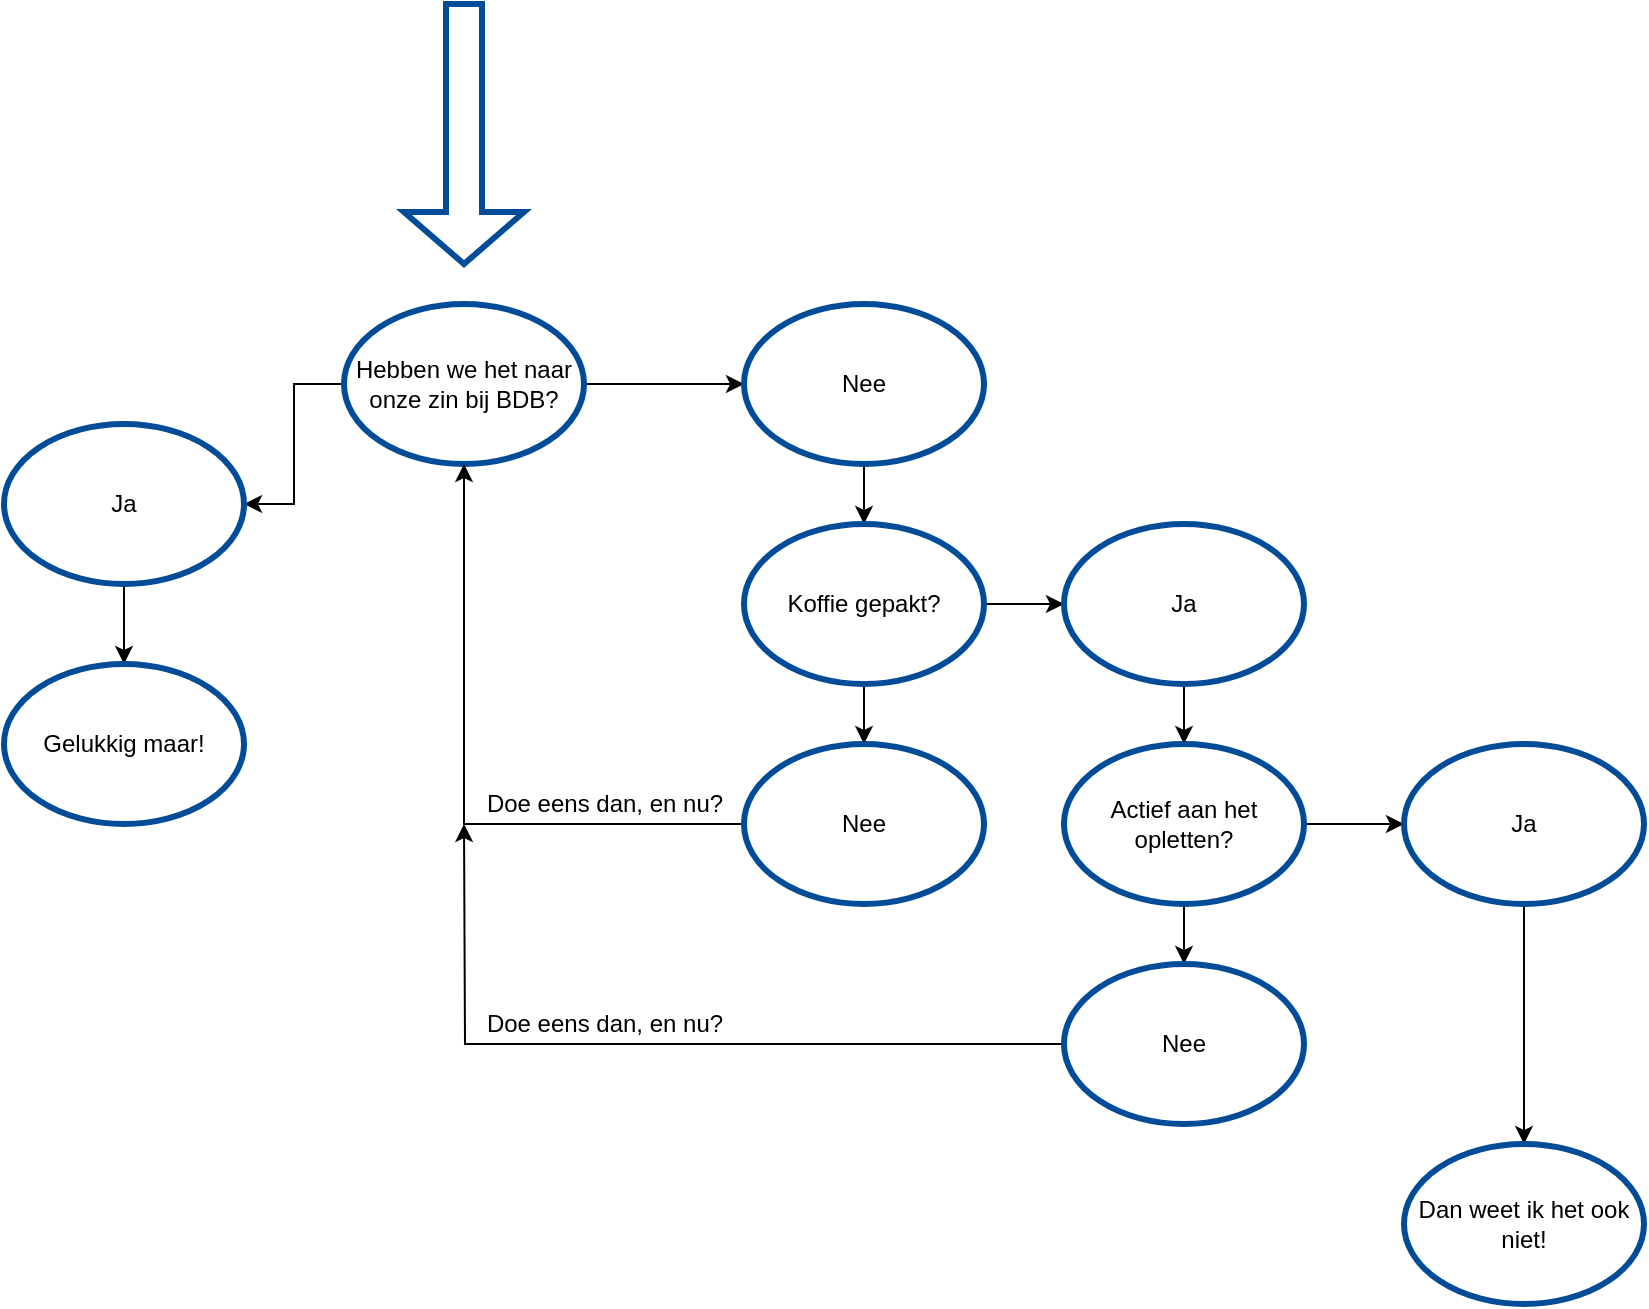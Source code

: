 <mxfile version="16.5.3" type="github">
  <diagram id="C5RBs43oDa-KdzZeNtuy" name="Page-1">
    <mxGraphModel dx="1422" dy="709" grid="1" gridSize="10" guides="1" tooltips="1" connect="1" arrows="1" fold="1" page="1" pageScale="1" pageWidth="827" pageHeight="1169" math="0" shadow="0">
      <root>
        <mxCell id="WIyWlLk6GJQsqaUBKTNV-0" />
        <mxCell id="WIyWlLk6GJQsqaUBKTNV-1" parent="WIyWlLk6GJQsqaUBKTNV-0" />
        <mxCell id="04zRdkQAfPeNh1SCvDUf-16" value="" style="edgeStyle=orthogonalEdgeStyle;rounded=0;orthogonalLoop=1;jettySize=auto;html=1;" edge="1" parent="WIyWlLk6GJQsqaUBKTNV-1" source="04zRdkQAfPeNh1SCvDUf-7" target="04zRdkQAfPeNh1SCvDUf-15">
          <mxGeometry relative="1" as="geometry" />
        </mxCell>
        <mxCell id="04zRdkQAfPeNh1SCvDUf-18" value="" style="edgeStyle=orthogonalEdgeStyle;rounded=0;orthogonalLoop=1;jettySize=auto;html=1;" edge="1" parent="WIyWlLk6GJQsqaUBKTNV-1" source="04zRdkQAfPeNh1SCvDUf-7" target="04zRdkQAfPeNh1SCvDUf-17">
          <mxGeometry relative="1" as="geometry" />
        </mxCell>
        <mxCell id="04zRdkQAfPeNh1SCvDUf-7" value="&lt;div&gt;Hebben we het naar onze zin bij BDB?&lt;/div&gt;" style="ellipse;whiteSpace=wrap;html=1;strokeColor=#004C99;strokeWidth=3;gradientColor=none;" vertex="1" parent="WIyWlLk6GJQsqaUBKTNV-1">
          <mxGeometry x="172" y="175" width="120" height="80" as="geometry" />
        </mxCell>
        <mxCell id="04zRdkQAfPeNh1SCvDUf-53" value="" style="edgeStyle=orthogonalEdgeStyle;rounded=0;orthogonalLoop=1;jettySize=auto;html=1;" edge="1" parent="WIyWlLk6GJQsqaUBKTNV-1" source="04zRdkQAfPeNh1SCvDUf-15" target="04zRdkQAfPeNh1SCvDUf-52">
          <mxGeometry relative="1" as="geometry" />
        </mxCell>
        <mxCell id="04zRdkQAfPeNh1SCvDUf-15" value="Ja" style="ellipse;whiteSpace=wrap;html=1;strokeColor=#004C99;strokeWidth=3;gradientColor=none;" vertex="1" parent="WIyWlLk6GJQsqaUBKTNV-1">
          <mxGeometry x="2" y="235" width="120" height="80" as="geometry" />
        </mxCell>
        <mxCell id="04zRdkQAfPeNh1SCvDUf-21" value="" style="edgeStyle=orthogonalEdgeStyle;rounded=0;orthogonalLoop=1;jettySize=auto;html=1;" edge="1" parent="WIyWlLk6GJQsqaUBKTNV-1" source="04zRdkQAfPeNh1SCvDUf-17" target="04zRdkQAfPeNh1SCvDUf-20">
          <mxGeometry relative="1" as="geometry" />
        </mxCell>
        <mxCell id="04zRdkQAfPeNh1SCvDUf-17" value="Nee" style="ellipse;whiteSpace=wrap;html=1;strokeColor=#004C99;strokeWidth=3;gradientColor=none;" vertex="1" parent="WIyWlLk6GJQsqaUBKTNV-1">
          <mxGeometry x="372" y="175" width="120" height="80" as="geometry" />
        </mxCell>
        <mxCell id="04zRdkQAfPeNh1SCvDUf-23" value="" style="edgeStyle=orthogonalEdgeStyle;rounded=0;orthogonalLoop=1;jettySize=auto;html=1;entryX=0.5;entryY=0;entryDx=0;entryDy=0;" edge="1" parent="WIyWlLk6GJQsqaUBKTNV-1" source="04zRdkQAfPeNh1SCvDUf-20" target="04zRdkQAfPeNh1SCvDUf-24">
          <mxGeometry relative="1" as="geometry">
            <mxPoint x="432" y="405" as="targetPoint" />
          </mxGeometry>
        </mxCell>
        <mxCell id="04zRdkQAfPeNh1SCvDUf-55" value="" style="edgeStyle=orthogonalEdgeStyle;rounded=0;orthogonalLoop=1;jettySize=auto;html=1;" edge="1" parent="WIyWlLk6GJQsqaUBKTNV-1" source="04zRdkQAfPeNh1SCvDUf-20" target="04zRdkQAfPeNh1SCvDUf-54">
          <mxGeometry relative="1" as="geometry" />
        </mxCell>
        <mxCell id="04zRdkQAfPeNh1SCvDUf-20" value="Koffie gepakt?" style="ellipse;whiteSpace=wrap;html=1;strokeColor=#004C99;strokeWidth=3;gradientColor=none;" vertex="1" parent="WIyWlLk6GJQsqaUBKTNV-1">
          <mxGeometry x="372" y="285" width="120" height="80" as="geometry" />
        </mxCell>
        <mxCell id="04zRdkQAfPeNh1SCvDUf-26" value="" style="edgeStyle=orthogonalEdgeStyle;rounded=0;orthogonalLoop=1;jettySize=auto;html=1;entryX=0.5;entryY=1;entryDx=0;entryDy=0;" edge="1" parent="WIyWlLk6GJQsqaUBKTNV-1" source="04zRdkQAfPeNh1SCvDUf-24" target="04zRdkQAfPeNh1SCvDUf-7">
          <mxGeometry relative="1" as="geometry">
            <mxPoint x="282" y="435" as="targetPoint" />
          </mxGeometry>
        </mxCell>
        <mxCell id="04zRdkQAfPeNh1SCvDUf-24" value="Nee" style="ellipse;whiteSpace=wrap;html=1;strokeColor=#004C99;strokeWidth=3;gradientColor=none;" vertex="1" parent="WIyWlLk6GJQsqaUBKTNV-1">
          <mxGeometry x="372" y="395" width="120" height="80" as="geometry" />
        </mxCell>
        <mxCell id="04zRdkQAfPeNh1SCvDUf-51" value="&lt;div&gt;Doe eens dan, en nu?&lt;/div&gt;" style="text;html=1;resizable=0;autosize=1;align=center;verticalAlign=middle;points=[];fillColor=none;strokeColor=none;rounded=0;" vertex="1" parent="WIyWlLk6GJQsqaUBKTNV-1">
          <mxGeometry x="232" y="415" width="140" height="20" as="geometry" />
        </mxCell>
        <mxCell id="04zRdkQAfPeNh1SCvDUf-52" value="&lt;div&gt;Gelukkig maar!&lt;/div&gt;" style="ellipse;whiteSpace=wrap;html=1;strokeColor=#004C99;strokeWidth=3;gradientColor=none;" vertex="1" parent="WIyWlLk6GJQsqaUBKTNV-1">
          <mxGeometry x="2" y="355" width="120" height="80" as="geometry" />
        </mxCell>
        <mxCell id="04zRdkQAfPeNh1SCvDUf-57" value="" style="edgeStyle=orthogonalEdgeStyle;rounded=0;orthogonalLoop=1;jettySize=auto;html=1;" edge="1" parent="WIyWlLk6GJQsqaUBKTNV-1" source="04zRdkQAfPeNh1SCvDUf-54" target="04zRdkQAfPeNh1SCvDUf-56">
          <mxGeometry relative="1" as="geometry" />
        </mxCell>
        <mxCell id="04zRdkQAfPeNh1SCvDUf-54" value="Ja" style="ellipse;whiteSpace=wrap;html=1;strokeColor=#004C99;strokeWidth=3;gradientColor=none;" vertex="1" parent="WIyWlLk6GJQsqaUBKTNV-1">
          <mxGeometry x="532" y="285" width="120" height="80" as="geometry" />
        </mxCell>
        <mxCell id="04zRdkQAfPeNh1SCvDUf-59" value="" style="edgeStyle=orthogonalEdgeStyle;rounded=0;orthogonalLoop=1;jettySize=auto;html=1;" edge="1" parent="WIyWlLk6GJQsqaUBKTNV-1" source="04zRdkQAfPeNh1SCvDUf-56" target="04zRdkQAfPeNh1SCvDUf-58">
          <mxGeometry relative="1" as="geometry" />
        </mxCell>
        <mxCell id="04zRdkQAfPeNh1SCvDUf-64" value="" style="edgeStyle=orthogonalEdgeStyle;rounded=0;orthogonalLoop=1;jettySize=auto;html=1;" edge="1" parent="WIyWlLk6GJQsqaUBKTNV-1" source="04zRdkQAfPeNh1SCvDUf-56" target="04zRdkQAfPeNh1SCvDUf-63">
          <mxGeometry relative="1" as="geometry" />
        </mxCell>
        <mxCell id="04zRdkQAfPeNh1SCvDUf-56" value="&lt;div&gt;Actief aan het opletten?&lt;/div&gt;" style="ellipse;whiteSpace=wrap;html=1;strokeColor=#004C99;strokeWidth=3;gradientColor=none;" vertex="1" parent="WIyWlLk6GJQsqaUBKTNV-1">
          <mxGeometry x="532" y="395" width="120" height="80" as="geometry" />
        </mxCell>
        <mxCell id="04zRdkQAfPeNh1SCvDUf-75" value="" style="edgeStyle=orthogonalEdgeStyle;rounded=0;orthogonalLoop=1;jettySize=auto;html=1;" edge="1" parent="WIyWlLk6GJQsqaUBKTNV-1" source="04zRdkQAfPeNh1SCvDUf-58" target="04zRdkQAfPeNh1SCvDUf-74">
          <mxGeometry relative="1" as="geometry" />
        </mxCell>
        <mxCell id="04zRdkQAfPeNh1SCvDUf-58" value="Ja" style="ellipse;whiteSpace=wrap;html=1;strokeColor=#004C99;strokeWidth=3;gradientColor=none;" vertex="1" parent="WIyWlLk6GJQsqaUBKTNV-1">
          <mxGeometry x="702" y="395" width="120" height="80" as="geometry" />
        </mxCell>
        <mxCell id="04zRdkQAfPeNh1SCvDUf-62" value="" style="shape=singleArrow;direction=south;whiteSpace=wrap;html=1;strokeColor=#004C99;strokeWidth=3;gradientColor=none;" vertex="1" parent="WIyWlLk6GJQsqaUBKTNV-1">
          <mxGeometry x="202" y="25" width="60" height="130" as="geometry" />
        </mxCell>
        <mxCell id="04zRdkQAfPeNh1SCvDUf-66" value="" style="edgeStyle=orthogonalEdgeStyle;rounded=0;orthogonalLoop=1;jettySize=auto;html=1;" edge="1" parent="WIyWlLk6GJQsqaUBKTNV-1" source="04zRdkQAfPeNh1SCvDUf-63">
          <mxGeometry relative="1" as="geometry">
            <mxPoint x="232" y="435" as="targetPoint" />
          </mxGeometry>
        </mxCell>
        <mxCell id="04zRdkQAfPeNh1SCvDUf-63" value="Nee" style="ellipse;whiteSpace=wrap;html=1;strokeColor=#004C99;strokeWidth=3;gradientColor=none;" vertex="1" parent="WIyWlLk6GJQsqaUBKTNV-1">
          <mxGeometry x="532" y="505" width="120" height="80" as="geometry" />
        </mxCell>
        <mxCell id="04zRdkQAfPeNh1SCvDUf-67" value="&lt;div&gt;Doe eens dan, en nu?&lt;/div&gt;" style="text;html=1;resizable=0;autosize=1;align=center;verticalAlign=middle;points=[];fillColor=none;strokeColor=none;rounded=0;" vertex="1" parent="WIyWlLk6GJQsqaUBKTNV-1">
          <mxGeometry x="232" y="525" width="140" height="20" as="geometry" />
        </mxCell>
        <mxCell id="04zRdkQAfPeNh1SCvDUf-74" value="Dan weet ik het ook niet!" style="ellipse;whiteSpace=wrap;html=1;strokeColor=#004C99;strokeWidth=3;gradientColor=none;" vertex="1" parent="WIyWlLk6GJQsqaUBKTNV-1">
          <mxGeometry x="702" y="595" width="120" height="80" as="geometry" />
        </mxCell>
      </root>
    </mxGraphModel>
  </diagram>
</mxfile>
